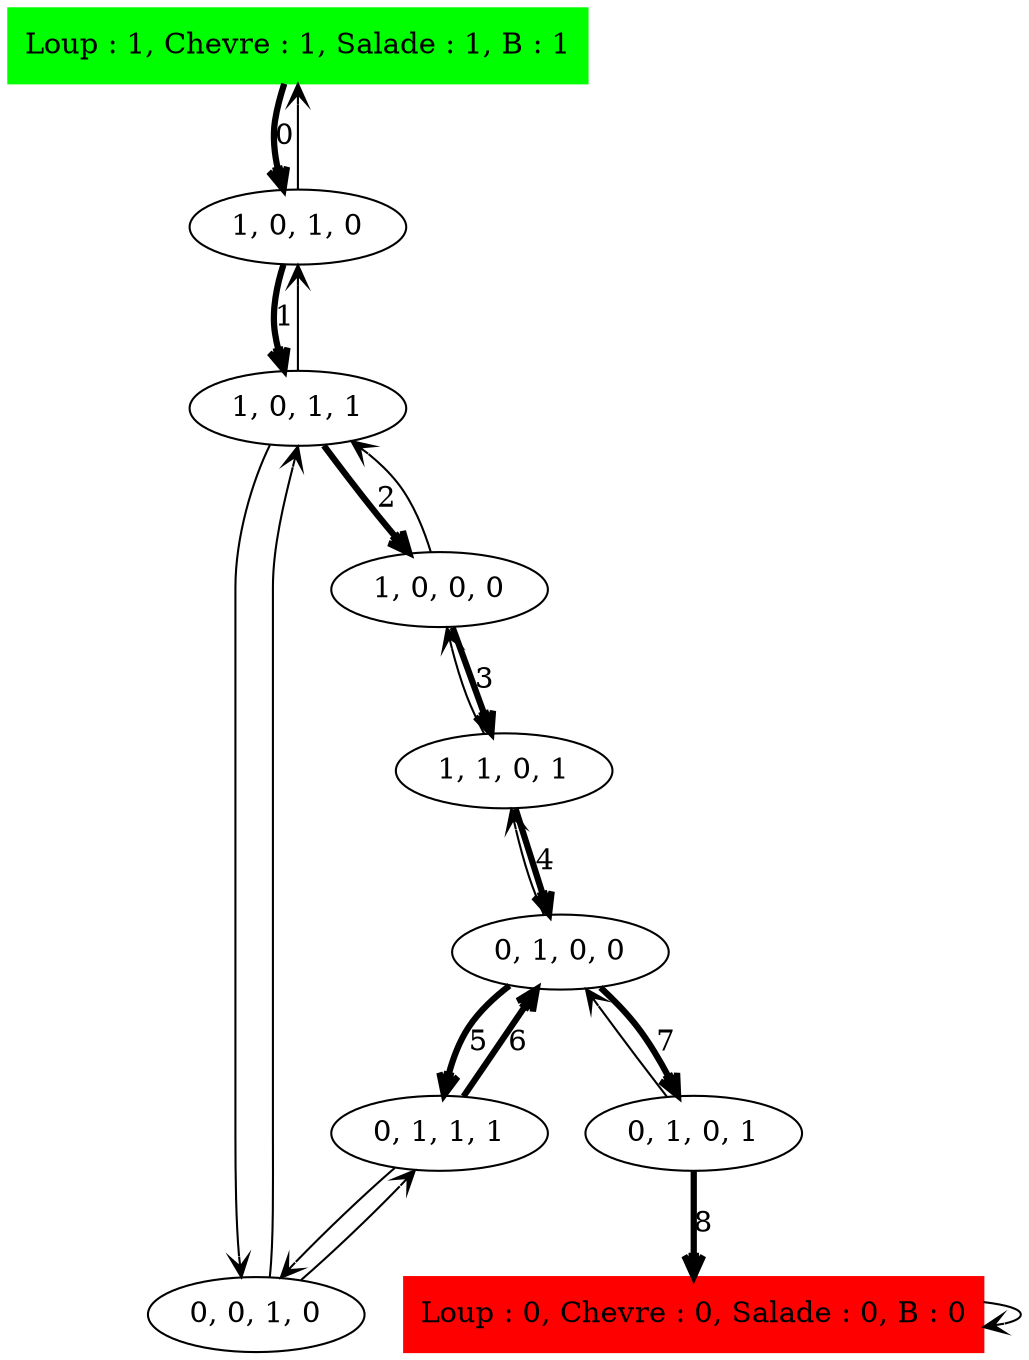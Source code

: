 digraph LCS_Sol_ {
	initial [label="Loup : 1, Chevre : 1, Salade : 1, B : 1" color=green shape=box style=filled]
	final [label="Loup : 0, Chevre : 0, Salade : 0, B : 0" color=red shape=box style=filled]
	initial -> "1, 0, 1, 0" [label=0 arrowhead=open penwidth=3]
	"1, 0, 1, 0" -> "1, 0, 1, 1" [label=1 arrowhead=open penwidth=3]
	"1, 0, 1, 0" -> initial [arrowhead=open]
	"1, 0, 1, 1" -> "1, 0, 1, 0" [arrowhead=open]
	"1, 0, 1, 1" -> "0, 0, 1, 0" [arrowhead=open]
	"1, 0, 1, 1" -> "1, 0, 0, 0" [label=2 arrowhead=open penwidth=3]
	"1, 0, 0, 0" -> "1, 1, 0, 1" [label=3 arrowhead=open penwidth=3]
	"1, 0, 0, 0" -> "1, 0, 1, 1" [arrowhead=open]
	"1, 1, 0, 1" -> "0, 1, 0, 0" [label=4 arrowhead=open penwidth=3]
	"1, 1, 0, 1" -> "1, 0, 0, 0" [arrowhead=open]
	"0, 1, 0, 0" -> "0, 1, 0, 1" [label=7 arrowhead=open penwidth=3]
	"0, 1, 0, 0" -> "1, 1, 0, 1" [arrowhead=open]
	"0, 1, 0, 0" -> "0, 1, 1, 1" [label=5 arrowhead=open penwidth=3]
	"0, 1, 1, 1" -> "0, 0, 1, 0" [arrowhead=open]
	"0, 1, 1, 1" -> "0, 1, 0, 0" [label=6 arrowhead=open penwidth=3]
	"0, 0, 1, 0" -> "1, 0, 1, 1" [arrowhead=open]
	"0, 0, 1, 0" -> "0, 1, 1, 1" [arrowhead=open]
	"0, 1, 0, 1" -> "0, 1, 0, 0" [arrowhead=open]
	"0, 1, 0, 1" -> final [label=8 arrowhead=open penwidth=3]
	final -> final [arrowhead=open]
}
